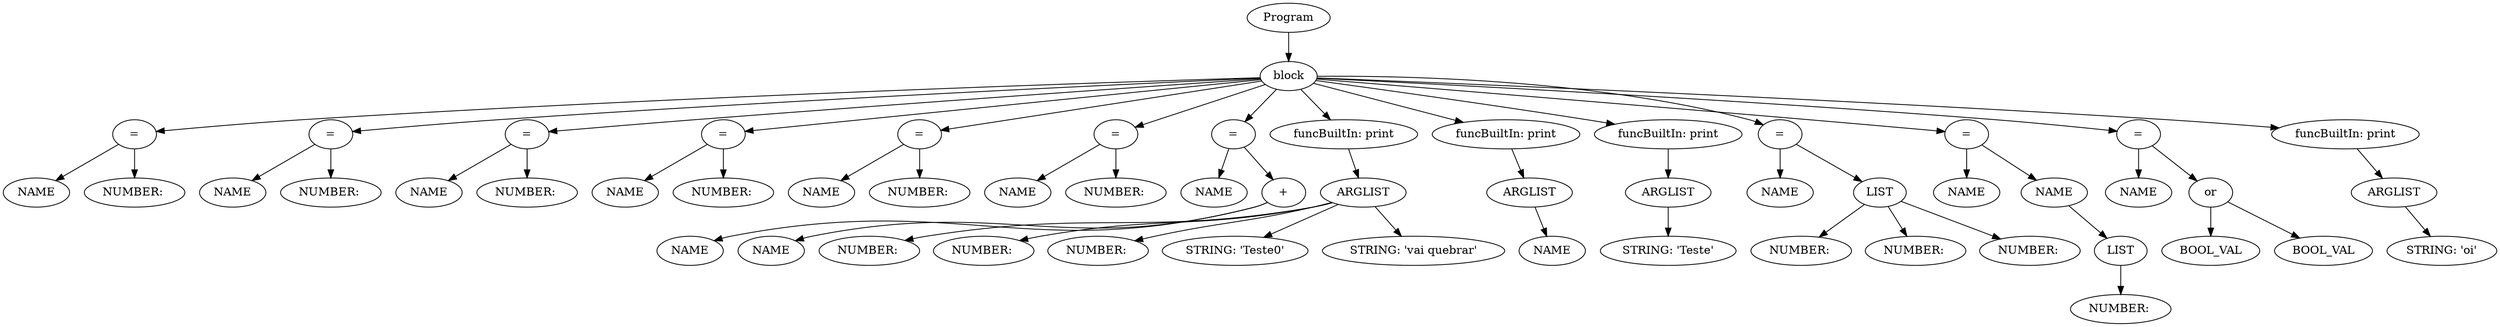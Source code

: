 digraph {
graph [ordering="out"];
node0[label="Program"];
node1[label="block"];
node2[label="="];
node3[label="NAME"];
node2 -> node3;
node4[label="NUMBER: "];
node2 -> node4;
node1 -> node2;
node5[label="="];
node6[label="NAME"];
node5 -> node6;
node7[label="NUMBER: "];
node5 -> node7;
node1 -> node5;
node8[label="="];
node9[label="NAME"];
node8 -> node9;
node10[label="NUMBER: "];
node8 -> node10;
node1 -> node8;
node11[label="="];
node12[label="NAME"];
node11 -> node12;
node13[label="NUMBER: "];
node11 -> node13;
node1 -> node11;
node14[label="="];
node15[label="NAME"];
node14 -> node15;
node16[label="NUMBER: "];
node14 -> node16;
node1 -> node14;
node17[label="="];
node18[label="NAME"];
node17 -> node18;
node19[label="NUMBER: "];
node17 -> node19;
node1 -> node17;
node20[label="="];
node21[label="NAME"];
node20 -> node21;
node22[label="+"];
node23[label="NAME"];
node22 -> node23;
node24[label="NAME"];
node22 -> node24;
node20 -> node22;
node1 -> node20;
node25[label="funcBuiltIn: print"];
node26[label="ARGLIST"];
node27[label="NUMBER: "];
node26 -> node27;
node28[label="NUMBER: "];
node26 -> node28;
node29[label="NUMBER: "];
node26 -> node29;
node30[label="STRING: 'Teste0'"];
node26 -> node30;
node31[label="STRING: 'vai quebrar'"];
node26 -> node31;
node25 -> node26;
node1 -> node25;
node32[label="funcBuiltIn: print"];
node33[label="ARGLIST"];
node34[label="NAME"];
node33 -> node34;
node32 -> node33;
node1 -> node32;
node35[label="funcBuiltIn: print"];
node36[label="ARGLIST"];
node37[label="STRING: 'Teste'"];
node36 -> node37;
node35 -> node36;
node1 -> node35;
node38[label="="];
node39[label="NAME"];
node38 -> node39;
node40[label="LIST"];
node41[label="NUMBER: "];
node40 -> node41;
node42[label="NUMBER: "];
node40 -> node42;
node43[label="NUMBER: "];
node40 -> node43;
node38 -> node40;
node1 -> node38;
node44[label="="];
node45[label="NAME"];
node44 -> node45;
node46[label="NAME"];
node47[label="LIST"];
node48[label="NUMBER: "];
node47 -> node48;
node46 -> node47;
node44 -> node46;
node1 -> node44;
node49[label="="];
node50[label="NAME"];
node49 -> node50;
node51[label="or"];
node52[label="BOOL_VAL"];
node51 -> node52;
node53[label="BOOL_VAL"];
node51 -> node53;
node49 -> node51;
node1 -> node49;
node54[label="funcBuiltIn: print"];
node55[label="ARGLIST"];
node56[label="STRING: 'oi'"];
node55 -> node56;
node54 -> node55;
node1 -> node54;
node0 -> node1;
}
